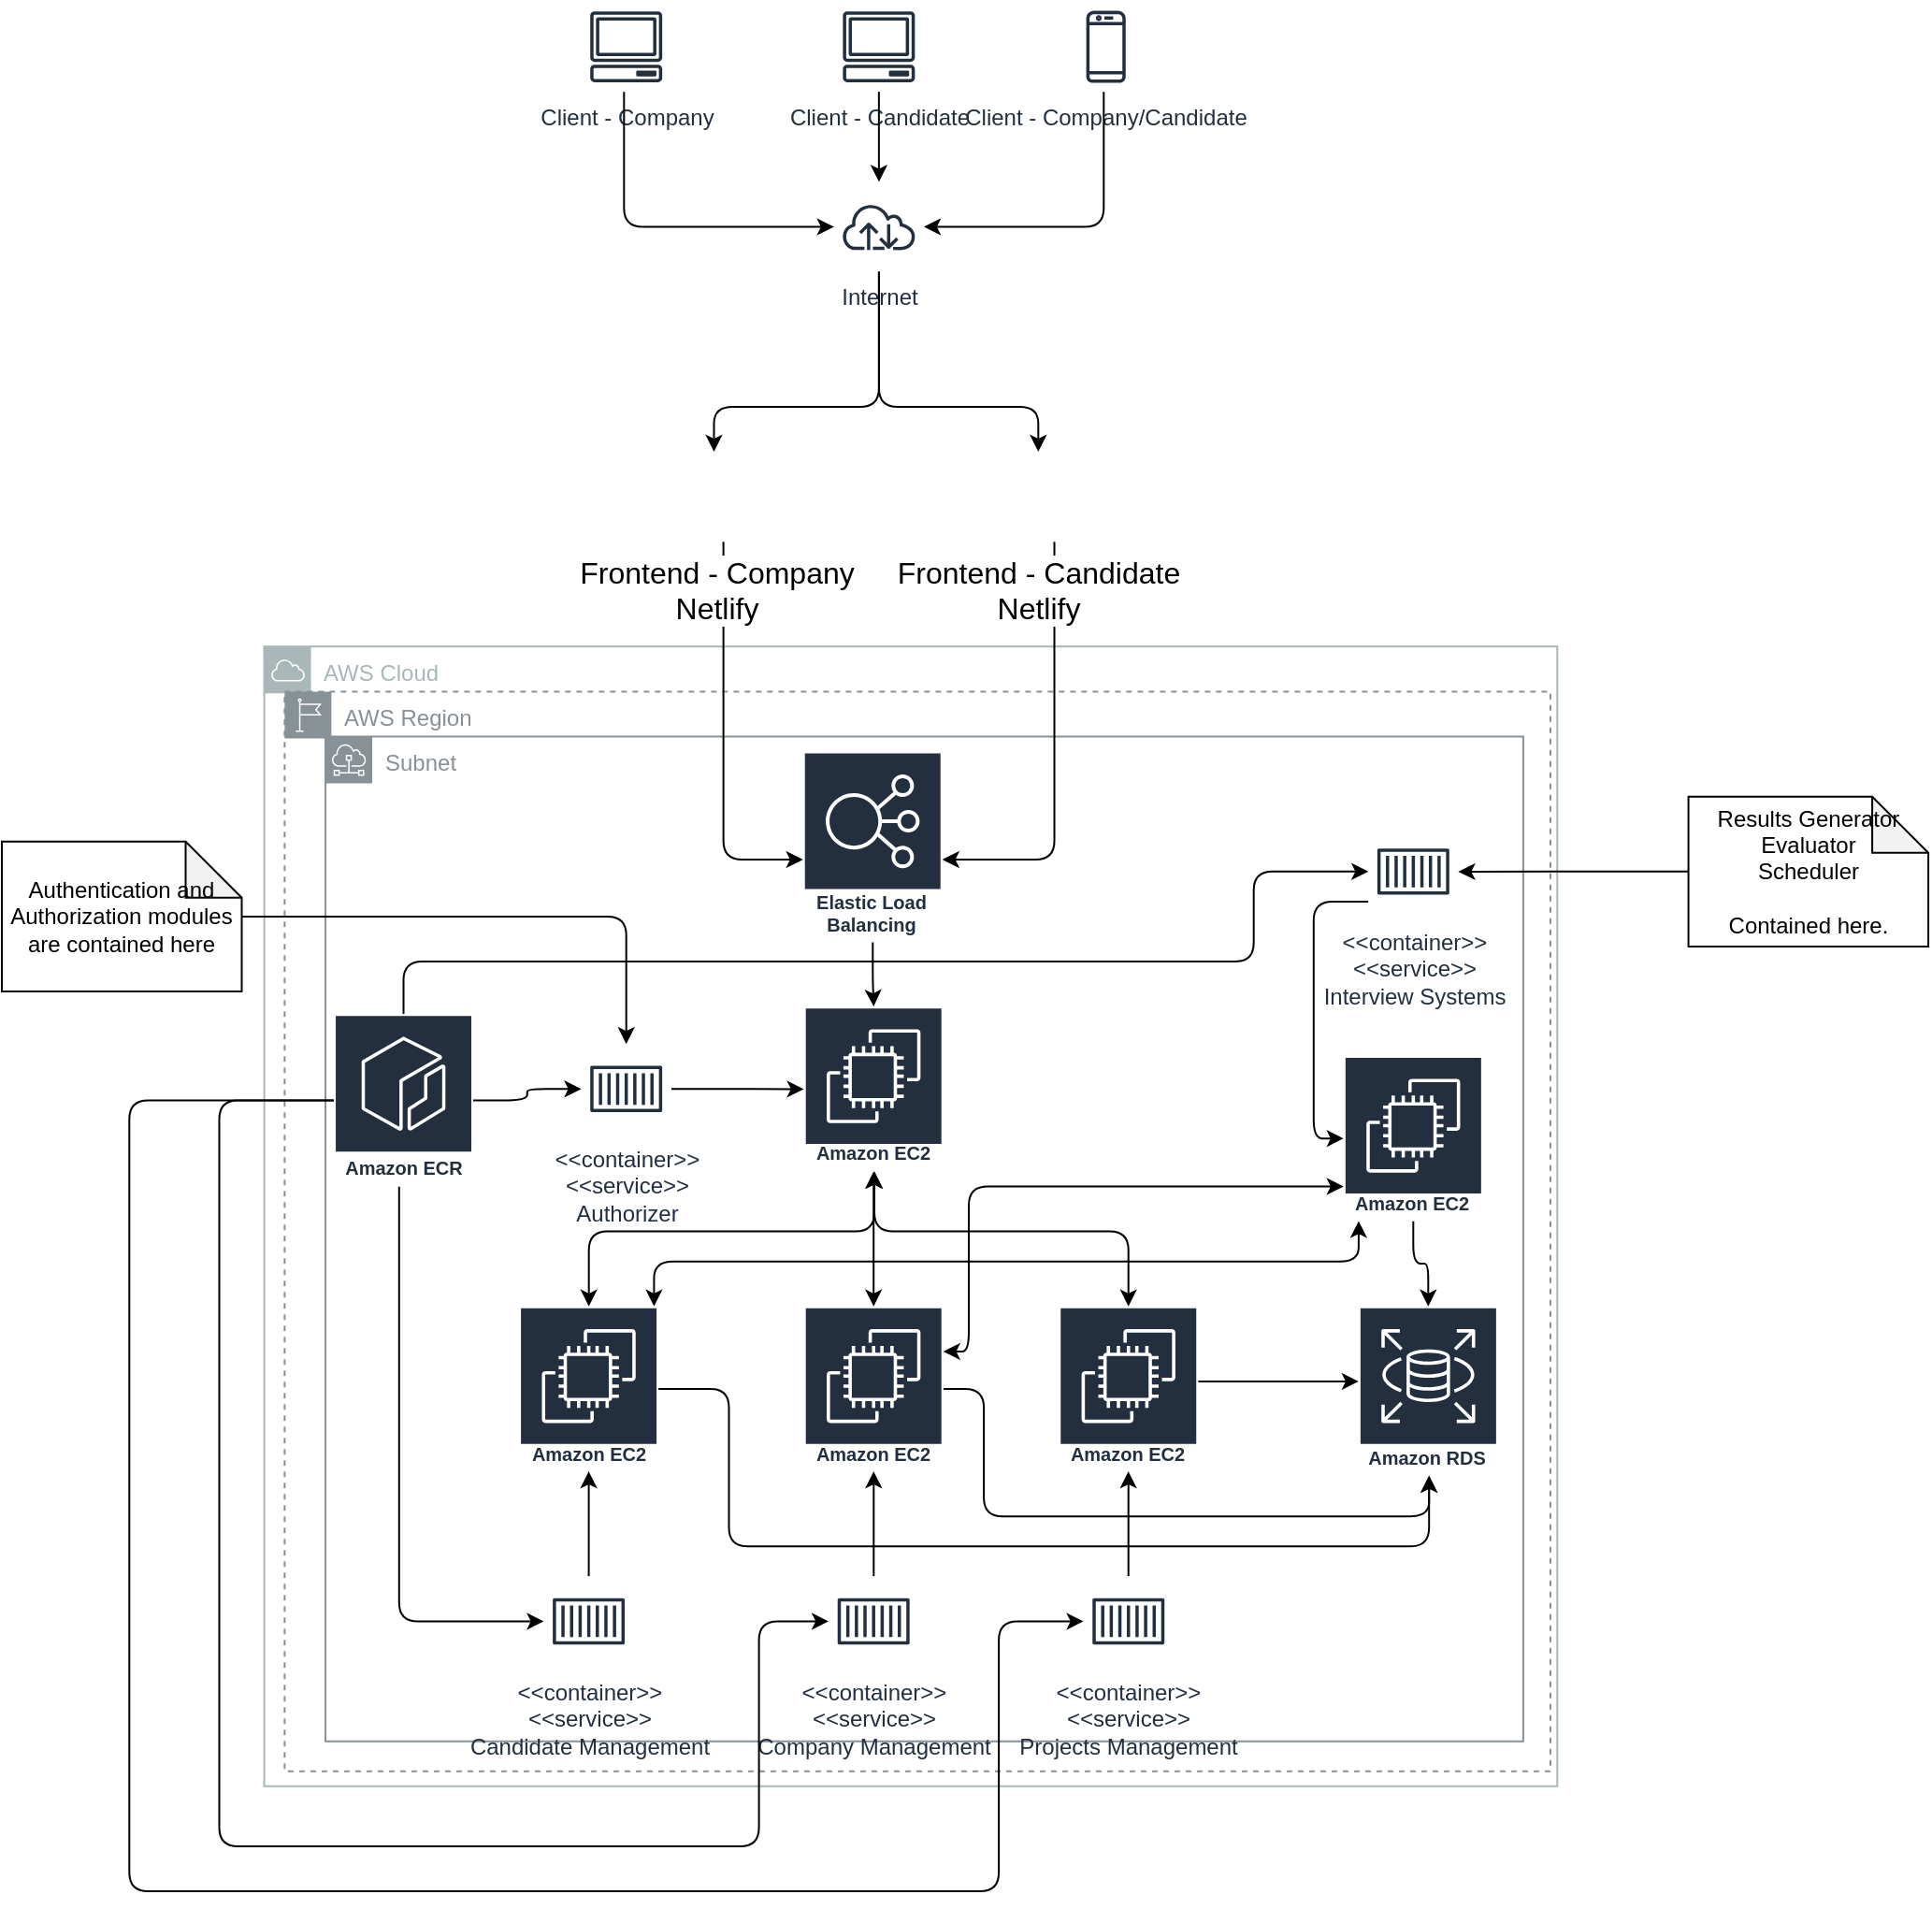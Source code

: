 <mxfile version="21.6.8" type="github">
  <diagram name="Deployment Diagram" id="iqRgRUoNd8ZWk3QaGd8S">
    <mxGraphModel dx="2624" dy="1271" grid="1" gridSize="10" guides="1" tooltips="1" connect="1" arrows="1" fold="1" page="1" pageScale="1" pageWidth="850" pageHeight="1100" math="0" shadow="0">
      <root>
        <mxCell id="0" />
        <mxCell id="1" parent="0" />
        <mxCell id="lchy_4k3PPyDHO5jT9Oi-74" value="" style="group;aspect=fixed;" vertex="1" connectable="0" parent="1">
          <mxGeometry x="-475" y="30" width="1030.04" height="1010" as="geometry" />
        </mxCell>
        <mxCell id="lchy_4k3PPyDHO5jT9Oi-39" value="" style="group" vertex="1" connectable="0" parent="lchy_4k3PPyDHO5jT9Oi-74">
          <mxGeometry x="140.278" y="200.397" width="691.369" height="753.492" as="geometry" />
        </mxCell>
        <mxCell id="lchy_4k3PPyDHO5jT9Oi-7" value="AWS Cloud" style="outlineConnect=0;gradientColor=none;html=1;whiteSpace=wrap;fontSize=12;fontStyle=0;shape=mxgraph.aws4.group;grIcon=mxgraph.aws4.group_aws_cloud;strokeColor=#AAB7B8;fillColor=none;verticalAlign=top;align=left;spacingLeft=30;fontColor=#AAB7B8;dashed=0;rounded=1;" vertex="1" parent="lchy_4k3PPyDHO5jT9Oi-39">
          <mxGeometry y="144.286" width="691.369" height="609.206" as="geometry" />
        </mxCell>
        <mxCell id="lchy_4k3PPyDHO5jT9Oi-6" value="AWS Region" style="outlineConnect=0;gradientColor=none;html=1;whiteSpace=wrap;fontSize=12;fontStyle=0;shape=mxgraph.aws4.group;grIcon=mxgraph.aws4.group_region;strokeColor=#879196;fillColor=none;verticalAlign=top;align=left;spacingLeft=30;fontColor=#879196;dashed=1;rounded=1;" vertex="1" parent="lchy_4k3PPyDHO5jT9Oi-39">
          <mxGeometry x="10.918" y="168.333" width="676.812" height="577.143" as="geometry" />
        </mxCell>
        <mxCell id="lchy_4k3PPyDHO5jT9Oi-8" value="Subnet" style="outlineConnect=0;gradientColor=none;html=1;whiteSpace=wrap;fontSize=12;fontStyle=0;shape=mxgraph.aws4.group;grIcon=mxgraph.aws4.group_subnet;strokeColor=#879196;fillColor=none;verticalAlign=top;align=left;spacingLeft=30;fontColor=#879196;dashed=0;rounded=1;" vertex="1" parent="lchy_4k3PPyDHO5jT9Oi-39">
          <mxGeometry x="32.753" y="192.381" width="640.428" height="537.063" as="geometry" />
        </mxCell>
        <mxCell id="lchy_4k3PPyDHO5jT9Oi-58" style="edgeStyle=orthogonalEdgeStyle;rounded=1;orthogonalLoop=1;jettySize=auto;html=1;" edge="1" parent="lchy_4k3PPyDHO5jT9Oi-39" source="lchy_4k3PPyDHO5jT9Oi-38" target="lchy_4k3PPyDHO5jT9Oi-21">
          <mxGeometry relative="1" as="geometry">
            <Array as="points">
              <mxPoint x="248.492" y="541.071" />
              <mxPoint x="248.492" y="625.238" />
              <mxPoint x="622.834" y="625.238" />
            </Array>
          </mxGeometry>
        </mxCell>
        <mxCell id="lchy_4k3PPyDHO5jT9Oi-70" style="edgeStyle=orthogonalEdgeStyle;rounded=1;orthogonalLoop=1;jettySize=auto;html=1;startArrow=classic;startFill=1;" edge="1" parent="lchy_4k3PPyDHO5jT9Oi-39" source="lchy_4k3PPyDHO5jT9Oi-38" target="lchy_4k3PPyDHO5jT9Oi-60">
          <mxGeometry relative="1" as="geometry">
            <Array as="points">
              <mxPoint x="208.413" y="472.937" />
              <mxPoint x="585.159" y="472.937" />
            </Array>
          </mxGeometry>
        </mxCell>
        <mxCell id="lchy_4k3PPyDHO5jT9Oi-38" value="Amazon EC2&lt;br&gt;" style="outlineConnect=0;fontColor=#232F3E;gradientColor=none;strokeColor=#ffffff;fillColor=#232F3E;dashed=0;verticalLabelPosition=middle;verticalAlign=bottom;align=center;html=1;whiteSpace=wrap;fontSize=10;fontStyle=1;spacing=3;shape=mxgraph.aws4.productIcon;prIcon=mxgraph.aws4.ec2;rounded=1;" vertex="1" parent="lchy_4k3PPyDHO5jT9Oi-39">
          <mxGeometry x="136.273" y="496.984" width="74.491" height="88.175" as="geometry" />
        </mxCell>
        <mxCell id="lchy_4k3PPyDHO5jT9Oi-41" value="" style="edgeStyle=orthogonalEdgeStyle;rounded=1;orthogonalLoop=1;jettySize=auto;html=1;" edge="1" parent="lchy_4k3PPyDHO5jT9Oi-39" source="lchy_4k3PPyDHO5jT9Oi-40" target="lchy_4k3PPyDHO5jT9Oi-38">
          <mxGeometry relative="1" as="geometry" />
        </mxCell>
        <mxCell id="lchy_4k3PPyDHO5jT9Oi-40" value="&amp;lt;&amp;lt;container&amp;gt;&amp;gt;&lt;br&gt;&amp;lt;&amp;lt;service&amp;gt;&amp;gt;&lt;br&gt;Candidate Management" style="outlineConnect=0;fontColor=#232F3E;gradientColor=none;strokeColor=#232F3E;fillColor=#ffffff;dashed=0;verticalLabelPosition=bottom;verticalAlign=top;align=center;html=1;fontSize=12;fontStyle=0;aspect=fixed;shape=mxgraph.aws4.resourceIcon;resIcon=mxgraph.aws4.container_1;rounded=1;" vertex="1" parent="lchy_4k3PPyDHO5jT9Oi-39">
          <mxGeometry x="149.474" y="641.27" width="48.095" height="48.095" as="geometry" />
        </mxCell>
        <mxCell id="lchy_4k3PPyDHO5jT9Oi-57" style="edgeStyle=orthogonalEdgeStyle;rounded=1;orthogonalLoop=1;jettySize=auto;html=1;" edge="1" parent="lchy_4k3PPyDHO5jT9Oi-39" source="lchy_4k3PPyDHO5jT9Oi-43" target="lchy_4k3PPyDHO5jT9Oi-21">
          <mxGeometry relative="1" as="geometry">
            <Array as="points">
              <mxPoint x="384.762" y="541.071" />
              <mxPoint x="384.762" y="609.206" />
              <mxPoint x="622.834" y="609.206" />
            </Array>
          </mxGeometry>
        </mxCell>
        <mxCell id="lchy_4k3PPyDHO5jT9Oi-69" style="edgeStyle=orthogonalEdgeStyle;rounded=1;orthogonalLoop=1;jettySize=auto;html=1;startArrow=classic;startFill=1;" edge="1" parent="lchy_4k3PPyDHO5jT9Oi-39" source="lchy_4k3PPyDHO5jT9Oi-43" target="lchy_4k3PPyDHO5jT9Oi-60">
          <mxGeometry relative="1" as="geometry">
            <Array as="points">
              <mxPoint x="376.746" y="521.032" />
              <mxPoint x="376.746" y="432.857" />
            </Array>
          </mxGeometry>
        </mxCell>
        <mxCell id="lchy_4k3PPyDHO5jT9Oi-43" value="Amazon EC2&lt;br&gt;" style="outlineConnect=0;fontColor=#232F3E;gradientColor=none;strokeColor=#ffffff;fillColor=#232F3E;dashed=0;verticalLabelPosition=middle;verticalAlign=bottom;align=center;html=1;whiteSpace=wrap;fontSize=10;fontStyle=1;spacing=3;shape=mxgraph.aws4.productIcon;prIcon=mxgraph.aws4.ec2;rounded=1;" vertex="1" parent="lchy_4k3PPyDHO5jT9Oi-39">
          <mxGeometry x="288.575" y="496.984" width="74.491" height="88.175" as="geometry" />
        </mxCell>
        <mxCell id="lchy_4k3PPyDHO5jT9Oi-50" style="edgeStyle=orthogonalEdgeStyle;rounded=1;orthogonalLoop=1;jettySize=auto;html=1;" edge="1" parent="lchy_4k3PPyDHO5jT9Oi-39" source="lchy_4k3PPyDHO5jT9Oi-44" target="lchy_4k3PPyDHO5jT9Oi-43">
          <mxGeometry relative="1" as="geometry" />
        </mxCell>
        <mxCell id="lchy_4k3PPyDHO5jT9Oi-44" value="&amp;lt;&amp;lt;container&amp;gt;&amp;gt;&lt;br&gt;&amp;lt;&amp;lt;service&amp;gt;&amp;gt;&lt;br&gt;Company&amp;nbsp;Management" style="outlineConnect=0;fontColor=#232F3E;gradientColor=none;strokeColor=#232F3E;fillColor=#ffffff;dashed=0;verticalLabelPosition=bottom;verticalAlign=top;align=center;html=1;fontSize=12;fontStyle=0;aspect=fixed;shape=mxgraph.aws4.resourceIcon;resIcon=mxgraph.aws4.container_1;rounded=1;" vertex="1" parent="lchy_4k3PPyDHO5jT9Oi-39">
          <mxGeometry x="301.776" y="641.27" width="48.095" height="48.095" as="geometry" />
        </mxCell>
        <mxCell id="lchy_4k3PPyDHO5jT9Oi-56" style="edgeStyle=orthogonalEdgeStyle;rounded=1;orthogonalLoop=1;jettySize=auto;html=1;" edge="1" parent="lchy_4k3PPyDHO5jT9Oi-39" source="lchy_4k3PPyDHO5jT9Oi-45" target="lchy_4k3PPyDHO5jT9Oi-21">
          <mxGeometry relative="1" as="geometry">
            <Array as="points">
              <mxPoint x="521.032" y="537.063" />
              <mxPoint x="521.032" y="537.063" />
            </Array>
          </mxGeometry>
        </mxCell>
        <mxCell id="lchy_4k3PPyDHO5jT9Oi-45" value="Amazon EC2&lt;br&gt;" style="outlineConnect=0;fontColor=#232F3E;gradientColor=none;strokeColor=#ffffff;fillColor=#232F3E;dashed=0;verticalLabelPosition=middle;verticalAlign=bottom;align=center;html=1;whiteSpace=wrap;fontSize=10;fontStyle=1;spacing=3;shape=mxgraph.aws4.productIcon;prIcon=mxgraph.aws4.ec2;rounded=1;" vertex="1" parent="lchy_4k3PPyDHO5jT9Oi-39">
          <mxGeometry x="424.845" y="496.984" width="74.491" height="88.175" as="geometry" />
        </mxCell>
        <mxCell id="lchy_4k3PPyDHO5jT9Oi-51" style="edgeStyle=orthogonalEdgeStyle;rounded=1;orthogonalLoop=1;jettySize=auto;html=1;" edge="1" parent="lchy_4k3PPyDHO5jT9Oi-39" source="lchy_4k3PPyDHO5jT9Oi-46" target="lchy_4k3PPyDHO5jT9Oi-45">
          <mxGeometry relative="1" as="geometry" />
        </mxCell>
        <mxCell id="lchy_4k3PPyDHO5jT9Oi-46" value="&amp;lt;&amp;lt;container&amp;gt;&amp;gt;&lt;br&gt;&amp;lt;&amp;lt;service&amp;gt;&amp;gt;&lt;br&gt;Projects Management" style="outlineConnect=0;fontColor=#232F3E;gradientColor=none;strokeColor=#232F3E;fillColor=#ffffff;dashed=0;verticalLabelPosition=bottom;verticalAlign=top;align=center;html=1;fontSize=12;fontStyle=0;aspect=fixed;shape=mxgraph.aws4.resourceIcon;resIcon=mxgraph.aws4.container_1;rounded=1;" vertex="1" parent="lchy_4k3PPyDHO5jT9Oi-39">
          <mxGeometry x="438.045" y="641.27" width="48.095" height="48.095" as="geometry" />
        </mxCell>
        <mxCell id="lchy_4k3PPyDHO5jT9Oi-21" value="Amazon RDS" style="outlineConnect=0;fontColor=#232F3E;gradientColor=none;strokeColor=#ffffff;fillColor=#232F3E;dashed=0;verticalLabelPosition=middle;verticalAlign=bottom;align=center;html=1;whiteSpace=wrap;fontSize=10;fontStyle=1;spacing=3;shape=mxgraph.aws4.productIcon;prIcon=mxgraph.aws4.rds;rounded=1;" vertex="1" parent="lchy_4k3PPyDHO5jT9Oi-39">
          <mxGeometry x="585.159" y="496.984" width="74.492" height="90.475" as="geometry" />
        </mxCell>
        <mxCell id="lchy_4k3PPyDHO5jT9Oi-72" style="edgeStyle=orthogonalEdgeStyle;rounded=1;orthogonalLoop=1;jettySize=auto;html=1;" edge="1" parent="lchy_4k3PPyDHO5jT9Oi-39" source="lchy_4k3PPyDHO5jT9Oi-60" target="lchy_4k3PPyDHO5jT9Oi-21">
          <mxGeometry relative="1" as="geometry" />
        </mxCell>
        <mxCell id="lchy_4k3PPyDHO5jT9Oi-60" value="Amazon EC2&lt;br&gt;" style="outlineConnect=0;fontColor=#232F3E;gradientColor=none;strokeColor=#ffffff;fillColor=#232F3E;dashed=0;verticalLabelPosition=middle;verticalAlign=bottom;align=center;html=1;whiteSpace=wrap;fontSize=10;fontStyle=1;spacing=3;shape=mxgraph.aws4.productIcon;prIcon=mxgraph.aws4.ec2;rounded=1;" vertex="1" parent="lchy_4k3PPyDHO5jT9Oi-39">
          <mxGeometry x="577.146" y="363.119" width="74.491" height="88.175" as="geometry" />
        </mxCell>
        <mxCell id="lchy_4k3PPyDHO5jT9Oi-66" style="edgeStyle=orthogonalEdgeStyle;rounded=1;orthogonalLoop=1;jettySize=auto;html=1;" edge="1" parent="lchy_4k3PPyDHO5jT9Oi-39" source="lchy_4k3PPyDHO5jT9Oi-61" target="lchy_4k3PPyDHO5jT9Oi-60">
          <mxGeometry relative="1" as="geometry">
            <Array as="points">
              <mxPoint x="561.111" y="280.556" />
              <mxPoint x="561.111" y="407.206" />
            </Array>
          </mxGeometry>
        </mxCell>
        <mxCell id="lchy_4k3PPyDHO5jT9Oi-61" value="&amp;lt;&amp;lt;container&amp;gt;&amp;gt;&lt;br&gt;&amp;lt;&amp;lt;service&amp;gt;&amp;gt;&lt;br&gt;Interview Systems" style="outlineConnect=0;fontColor=#232F3E;gradientColor=none;strokeColor=#232F3E;fillColor=#ffffff;dashed=0;verticalLabelPosition=bottom;verticalAlign=top;align=center;html=1;fontSize=12;fontStyle=0;aspect=fixed;shape=mxgraph.aws4.resourceIcon;resIcon=mxgraph.aws4.container_1;rounded=1;" vertex="1" parent="lchy_4k3PPyDHO5jT9Oi-39">
          <mxGeometry x="590.347" y="240.476" width="48.095" height="48.095" as="geometry" />
        </mxCell>
        <mxCell id="1KZvUayToTeSjLN-kN41-1" value="Client - Candidate" style="outlineConnect=0;fontColor=#232F3E;gradientColor=none;strokeColor=#232F3E;fillColor=#ffffff;dashed=0;verticalLabelPosition=bottom;verticalAlign=top;align=center;html=1;fontSize=12;fontStyle=0;aspect=fixed;shape=mxgraph.aws4.resourceIcon;resIcon=mxgraph.aws4.client;rounded=1;" parent="lchy_4k3PPyDHO5jT9Oi-74" vertex="1">
          <mxGeometry x="444.881" width="48.095" height="48.095" as="geometry" />
        </mxCell>
        <mxCell id="1KZvUayToTeSjLN-kN41-2" value="Client - Company/Candidate" style="outlineConnect=0;fontColor=#232F3E;gradientColor=none;strokeColor=#232F3E;fillColor=#ffffff;dashed=0;verticalLabelPosition=bottom;verticalAlign=top;align=center;html=1;fontSize=12;fontStyle=0;aspect=fixed;shape=mxgraph.aws4.resourceIcon;resIcon=mxgraph.aws4.mobile_client;rounded=1;" parent="lchy_4k3PPyDHO5jT9Oi-74" vertex="1">
          <mxGeometry x="566.298" width="48.095" height="48.095" as="geometry" />
        </mxCell>
        <mxCell id="1KZvUayToTeSjLN-kN41-3" value="Client - Company" style="outlineConnect=0;fontColor=#232F3E;gradientColor=none;strokeColor=#232F3E;fillColor=#ffffff;dashed=0;verticalLabelPosition=bottom;verticalAlign=top;align=center;html=1;fontSize=12;fontStyle=0;aspect=fixed;shape=mxgraph.aws4.resourceIcon;resIcon=mxgraph.aws4.client;rounded=1;" parent="lchy_4k3PPyDHO5jT9Oi-74" vertex="1">
          <mxGeometry x="309.79" width="48.095" height="48.095" as="geometry" />
        </mxCell>
        <mxCell id="lchy_4k3PPyDHO5jT9Oi-3" value="" style="edgeStyle=orthogonalEdgeStyle;rounded=1;orthogonalLoop=1;jettySize=auto;html=1;startArrow=classic;startFill=1;endArrow=none;endFill=0;" edge="1" parent="lchy_4k3PPyDHO5jT9Oi-74" source="lchy_4k3PPyDHO5jT9Oi-2" target="1KZvUayToTeSjLN-kN41-1">
          <mxGeometry relative="1" as="geometry" />
        </mxCell>
        <mxCell id="lchy_4k3PPyDHO5jT9Oi-2" value="Internet" style="outlineConnect=0;fontColor=#232F3E;gradientColor=none;strokeColor=#232F3E;fillColor=#ffffff;dashed=0;verticalLabelPosition=bottom;verticalAlign=top;align=center;html=1;fontSize=12;fontStyle=0;aspect=fixed;shape=mxgraph.aws4.resourceIcon;resIcon=mxgraph.aws4.internet;rounded=1;" vertex="1" parent="lchy_4k3PPyDHO5jT9Oi-74">
          <mxGeometry x="444.881" y="96.19" width="48.095" height="48.095" as="geometry" />
        </mxCell>
        <mxCell id="lchy_4k3PPyDHO5jT9Oi-5" style="edgeStyle=orthogonalEdgeStyle;rounded=1;orthogonalLoop=1;jettySize=auto;html=1;" edge="1" parent="lchy_4k3PPyDHO5jT9Oi-74" source="1KZvUayToTeSjLN-kN41-2" target="lchy_4k3PPyDHO5jT9Oi-2">
          <mxGeometry relative="1" as="geometry">
            <Array as="points">
              <mxPoint x="589.167" y="120.238" />
            </Array>
          </mxGeometry>
        </mxCell>
        <mxCell id="lchy_4k3PPyDHO5jT9Oi-4" style="edgeStyle=orthogonalEdgeStyle;rounded=1;orthogonalLoop=1;jettySize=auto;html=1;" edge="1" parent="lchy_4k3PPyDHO5jT9Oi-74" source="1KZvUayToTeSjLN-kN41-3" target="lchy_4k3PPyDHO5jT9Oi-2">
          <mxGeometry relative="1" as="geometry">
            <Array as="points">
              <mxPoint x="332.659" y="120.238" />
            </Array>
          </mxGeometry>
        </mxCell>
        <mxCell id="lchy_4k3PPyDHO5jT9Oi-25" style="edgeStyle=orthogonalEdgeStyle;rounded=1;orthogonalLoop=1;jettySize=auto;html=1;endArrow=none;endFill=0;startArrow=classic;startFill=1;" edge="1" parent="lchy_4k3PPyDHO5jT9Oi-74" source="lchy_4k3PPyDHO5jT9Oi-19" target="lchy_4k3PPyDHO5jT9Oi-2">
          <mxGeometry relative="1" as="geometry">
            <Array as="points">
              <mxPoint x="380.754" y="216.429" />
              <mxPoint x="468.929" y="216.429" />
            </Array>
          </mxGeometry>
        </mxCell>
        <mxCell id="lchy_4k3PPyDHO5jT9Oi-26" style="edgeStyle=orthogonalEdgeStyle;rounded=1;orthogonalLoop=1;jettySize=auto;html=1;startArrow=classic;startFill=1;endArrow=none;endFill=0;" edge="1" parent="lchy_4k3PPyDHO5jT9Oi-74" source="lchy_4k3PPyDHO5jT9Oi-22" target="lchy_4k3PPyDHO5jT9Oi-2">
          <mxGeometry relative="1" as="geometry">
            <Array as="points">
              <mxPoint x="553.897" y="216.429" />
              <mxPoint x="468.929" y="216.429" />
            </Array>
          </mxGeometry>
        </mxCell>
        <mxCell id="lchy_4k3PPyDHO5jT9Oi-36" value="Authentication and Authorization modules are contained here" style="shape=note;whiteSpace=wrap;html=1;backgroundOutline=1;darkOpacity=0.05;rounded=1;" vertex="1" parent="lchy_4k3PPyDHO5jT9Oi-74">
          <mxGeometry y="448.889" width="128.254" height="80.159" as="geometry" />
        </mxCell>
        <mxCell id="lchy_4k3PPyDHO5jT9Oi-42" style="edgeStyle=orthogonalEdgeStyle;rounded=1;orthogonalLoop=1;jettySize=auto;html=1;" edge="1" parent="lchy_4k3PPyDHO5jT9Oi-74" source="lchy_4k3PPyDHO5jT9Oi-17" target="lchy_4k3PPyDHO5jT9Oi-40">
          <mxGeometry relative="1" as="geometry">
            <Array as="points">
              <mxPoint x="212.421" y="865.714" />
            </Array>
          </mxGeometry>
        </mxCell>
        <mxCell id="lchy_4k3PPyDHO5jT9Oi-54" style="edgeStyle=orthogonalEdgeStyle;rounded=1;orthogonalLoop=1;jettySize=auto;html=1;" edge="1" parent="lchy_4k3PPyDHO5jT9Oi-74" source="lchy_4k3PPyDHO5jT9Oi-17" target="lchy_4k3PPyDHO5jT9Oi-44">
          <mxGeometry relative="1" as="geometry">
            <Array as="points">
              <mxPoint x="116.23" y="587.563" />
              <mxPoint x="116.23" y="985.952" />
              <mxPoint x="404.802" y="985.952" />
              <mxPoint x="404.802" y="865.714" />
            </Array>
          </mxGeometry>
        </mxCell>
        <mxCell id="lchy_4k3PPyDHO5jT9Oi-55" style="edgeStyle=orthogonalEdgeStyle;rounded=1;orthogonalLoop=1;jettySize=auto;html=1;" edge="1" parent="lchy_4k3PPyDHO5jT9Oi-74" source="lchy_4k3PPyDHO5jT9Oi-17" target="lchy_4k3PPyDHO5jT9Oi-46">
          <mxGeometry relative="1" as="geometry">
            <Array as="points">
              <mxPoint x="68.135" y="587.563" />
              <mxPoint x="68.135" y="1010.0" />
              <mxPoint x="533.056" y="1010.0" />
              <mxPoint x="533.056" y="865.714" />
            </Array>
          </mxGeometry>
        </mxCell>
        <mxCell id="lchy_4k3PPyDHO5jT9Oi-67" style="edgeStyle=orthogonalEdgeStyle;rounded=1;orthogonalLoop=1;jettySize=auto;html=1;" edge="1" parent="lchy_4k3PPyDHO5jT9Oi-74" source="lchy_4k3PPyDHO5jT9Oi-17" target="lchy_4k3PPyDHO5jT9Oi-61">
          <mxGeometry relative="1" as="geometry">
            <Array as="points">
              <mxPoint x="214.825" y="513.016" />
              <mxPoint x="669.326" y="513.016" />
              <mxPoint x="669.326" y="464.921" />
            </Array>
          </mxGeometry>
        </mxCell>
        <mxCell id="lchy_4k3PPyDHO5jT9Oi-17" value="Amazon ECR" style="outlineConnect=0;fontColor=#232F3E;gradientColor=none;strokeColor=#ffffff;fillColor=#232F3E;dashed=0;verticalLabelPosition=middle;verticalAlign=bottom;align=center;html=1;whiteSpace=wrap;fontSize=10;fontStyle=1;spacing=3;shape=mxgraph.aws4.productIcon;prIcon=mxgraph.aws4.ecr;rounded=1;" vertex="1" parent="lchy_4k3PPyDHO5jT9Oi-74">
          <mxGeometry x="177.52" y="541.071" width="74.492" height="92.183" as="geometry" />
        </mxCell>
        <mxCell id="lchy_4k3PPyDHO5jT9Oi-20" value="Elastic Load Balancing" style="outlineConnect=0;fontColor=#232F3E;gradientColor=none;strokeColor=#ffffff;fillColor=#232F3E;dashed=0;verticalLabelPosition=middle;verticalAlign=bottom;align=center;html=1;whiteSpace=wrap;fontSize=10;fontStyle=1;spacing=3;shape=mxgraph.aws4.productIcon;prIcon=mxgraph.aws4.elastic_load_balancing;rounded=1;" vertex="1" parent="lchy_4k3PPyDHO5jT9Oi-74">
          <mxGeometry x="428.368" y="400.794" width="74.492" height="101.906" as="geometry" />
        </mxCell>
        <mxCell id="lchy_4k3PPyDHO5jT9Oi-28" style="edgeStyle=orthogonalEdgeStyle;rounded=1;orthogonalLoop=1;jettySize=auto;html=1;" edge="1" parent="lchy_4k3PPyDHO5jT9Oi-74" source="lchy_4k3PPyDHO5jT9Oi-19" target="lchy_4k3PPyDHO5jT9Oi-20">
          <mxGeometry relative="1" as="geometry">
            <Array as="points">
              <mxPoint x="385.823" y="458.508" />
            </Array>
          </mxGeometry>
        </mxCell>
        <mxCell id="lchy_4k3PPyDHO5jT9Oi-19" value="Frontend - Company&lt;br&gt;Netlify" style="shape=image;html=1;verticalAlign=top;verticalLabelPosition=bottom;labelBackgroundColor=#ffffff;imageAspect=0;aspect=fixed;image=https://cdn2.iconfinder.com/data/icons/boxicons-logos/24/bxl-netlify-128.png;fontSize=16;rounded=1;" vertex="1" parent="lchy_4k3PPyDHO5jT9Oi-74">
          <mxGeometry x="357.889" y="240.476" width="48.095" height="48.095" as="geometry" />
        </mxCell>
        <mxCell id="lchy_4k3PPyDHO5jT9Oi-27" style="edgeStyle=orthogonalEdgeStyle;rounded=1;orthogonalLoop=1;jettySize=auto;html=1;" edge="1" parent="lchy_4k3PPyDHO5jT9Oi-74" source="lchy_4k3PPyDHO5jT9Oi-22" target="lchy_4k3PPyDHO5jT9Oi-20">
          <mxGeometry relative="1" as="geometry">
            <Array as="points">
              <mxPoint x="562.739" y="458.508" />
            </Array>
          </mxGeometry>
        </mxCell>
        <mxCell id="lchy_4k3PPyDHO5jT9Oi-22" value="Frontend - Candidate&lt;br&gt;Netlify" style="shape=image;html=1;verticalAlign=top;verticalLabelPosition=bottom;labelBackgroundColor=#ffffff;imageAspect=0;aspect=fixed;image=https://cdn2.iconfinder.com/data/icons/boxicons-logos/24/bxl-netlify-128.png;fontSize=16;rounded=1;" vertex="1" parent="lchy_4k3PPyDHO5jT9Oi-74">
          <mxGeometry x="530.149" y="240.476" width="48.095" height="48.095" as="geometry" />
        </mxCell>
        <mxCell id="lchy_4k3PPyDHO5jT9Oi-47" style="edgeStyle=orthogonalEdgeStyle;rounded=1;orthogonalLoop=1;jettySize=auto;html=1;startArrow=classic;startFill=1;" edge="1" parent="lchy_4k3PPyDHO5jT9Oi-74" source="lchy_4k3PPyDHO5jT9Oi-14" target="lchy_4k3PPyDHO5jT9Oi-43">
          <mxGeometry relative="1" as="geometry" />
        </mxCell>
        <mxCell id="lchy_4k3PPyDHO5jT9Oi-14" value="Amazon EC2&lt;br&gt;" style="outlineConnect=0;fontColor=#232F3E;gradientColor=none;strokeColor=#ffffff;fillColor=#232F3E;dashed=0;verticalLabelPosition=middle;verticalAlign=bottom;align=center;html=1;whiteSpace=wrap;fontSize=10;fontStyle=1;spacing=3;shape=mxgraph.aws4.productIcon;prIcon=mxgraph.aws4.ec2;rounded=1;" vertex="1" parent="lchy_4k3PPyDHO5jT9Oi-74">
          <mxGeometry x="428.853" y="537.063" width="74.491" height="88.175" as="geometry" />
        </mxCell>
        <mxCell id="lchy_4k3PPyDHO5jT9Oi-34" value="" style="edgeStyle=orthogonalEdgeStyle;rounded=1;orthogonalLoop=1;jettySize=auto;html=1;" edge="1" parent="lchy_4k3PPyDHO5jT9Oi-74" source="lchy_4k3PPyDHO5jT9Oi-20" target="lchy_4k3PPyDHO5jT9Oi-14">
          <mxGeometry relative="1" as="geometry" />
        </mxCell>
        <mxCell id="lchy_4k3PPyDHO5jT9Oi-32" style="edgeStyle=orthogonalEdgeStyle;rounded=1;orthogonalLoop=1;jettySize=auto;html=1;" edge="1" parent="lchy_4k3PPyDHO5jT9Oi-74" source="lchy_4k3PPyDHO5jT9Oi-16" target="lchy_4k3PPyDHO5jT9Oi-14">
          <mxGeometry relative="1" as="geometry" />
        </mxCell>
        <mxCell id="lchy_4k3PPyDHO5jT9Oi-16" value="&amp;lt;&amp;lt;container&amp;gt;&amp;gt;&lt;br&gt;&amp;lt;&amp;lt;service&amp;gt;&amp;gt;&lt;br&gt;Authorizer" style="outlineConnect=0;fontColor=#232F3E;gradientColor=none;strokeColor=#232F3E;fillColor=#ffffff;dashed=0;verticalLabelPosition=bottom;verticalAlign=top;align=center;html=1;fontSize=12;fontStyle=0;aspect=fixed;shape=mxgraph.aws4.resourceIcon;resIcon=mxgraph.aws4.container_1;rounded=1;" vertex="1" parent="lchy_4k3PPyDHO5jT9Oi-74">
          <mxGeometry x="309.791" y="557.103" width="48.095" height="48.095" as="geometry" />
        </mxCell>
        <mxCell id="lchy_4k3PPyDHO5jT9Oi-37" style="edgeStyle=orthogonalEdgeStyle;rounded=1;orthogonalLoop=1;jettySize=auto;html=1;" edge="1" parent="lchy_4k3PPyDHO5jT9Oi-74" source="lchy_4k3PPyDHO5jT9Oi-36" target="lchy_4k3PPyDHO5jT9Oi-16">
          <mxGeometry relative="1" as="geometry" />
        </mxCell>
        <mxCell id="lchy_4k3PPyDHO5jT9Oi-48" style="edgeStyle=orthogonalEdgeStyle;rounded=1;orthogonalLoop=1;jettySize=auto;html=1;startArrow=classic;startFill=1;" edge="1" parent="lchy_4k3PPyDHO5jT9Oi-74" source="lchy_4k3PPyDHO5jT9Oi-45" target="lchy_4k3PPyDHO5jT9Oi-14">
          <mxGeometry relative="1" as="geometry">
            <Array as="points">
              <mxPoint x="602.794" y="657.302" />
              <mxPoint x="466.524" y="657.302" />
            </Array>
          </mxGeometry>
        </mxCell>
        <mxCell id="lchy_4k3PPyDHO5jT9Oi-33" style="edgeStyle=orthogonalEdgeStyle;rounded=1;orthogonalLoop=1;jettySize=auto;html=1;" edge="1" parent="lchy_4k3PPyDHO5jT9Oi-74" source="lchy_4k3PPyDHO5jT9Oi-17" target="lchy_4k3PPyDHO5jT9Oi-16">
          <mxGeometry relative="1" as="geometry" />
        </mxCell>
        <mxCell id="lchy_4k3PPyDHO5jT9Oi-49" style="edgeStyle=orthogonalEdgeStyle;rounded=1;orthogonalLoop=1;jettySize=auto;html=1;startArrow=classic;startFill=1;" edge="1" parent="lchy_4k3PPyDHO5jT9Oi-74" source="lchy_4k3PPyDHO5jT9Oi-38" target="lchy_4k3PPyDHO5jT9Oi-14">
          <mxGeometry relative="1" as="geometry">
            <Array as="points">
              <mxPoint x="314.222" y="657.302" />
              <mxPoint x="466.524" y="657.302" />
            </Array>
          </mxGeometry>
        </mxCell>
        <mxCell id="lchy_4k3PPyDHO5jT9Oi-65" style="edgeStyle=orthogonalEdgeStyle;rounded=1;orthogonalLoop=1;jettySize=auto;html=1;" edge="1" parent="lchy_4k3PPyDHO5jT9Oi-74" source="lchy_4k3PPyDHO5jT9Oi-62" target="lchy_4k3PPyDHO5jT9Oi-61">
          <mxGeometry relative="1" as="geometry" />
        </mxCell>
        <mxCell id="lchy_4k3PPyDHO5jT9Oi-62" value="Results Generator&lt;br&gt;Evaluator&lt;br&gt;Scheduler&lt;br&gt;&lt;br&gt;Contained here." style="shape=note;whiteSpace=wrap;html=1;backgroundOutline=1;darkOpacity=0.05;rounded=1;" vertex="1" parent="lchy_4k3PPyDHO5jT9Oi-74">
          <mxGeometry x="901.786" y="424.841" width="128.254" height="80.159" as="geometry" />
        </mxCell>
      </root>
    </mxGraphModel>
  </diagram>
</mxfile>

